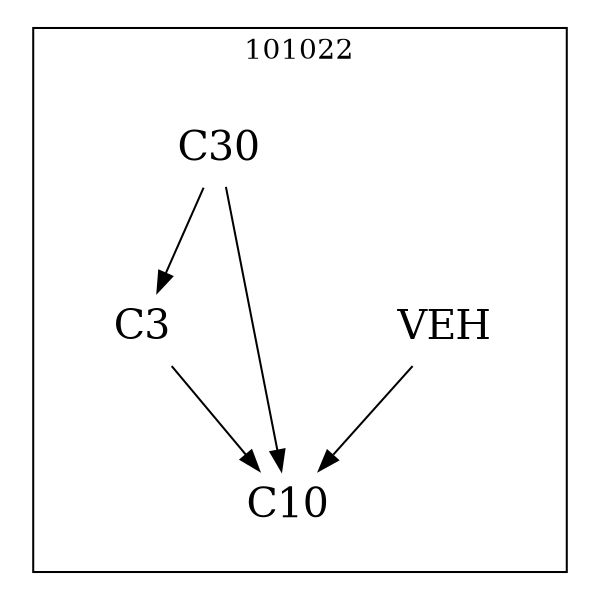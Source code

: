 strict digraph DAGS {
	size = "4,4!" ; ratio ="fill"; subgraph cluster_0{
			labeldoc = "t";
			label = "101022";node	[label= VEH, shape = plaintext, fontsize=20] VEH;node	[label= C3, shape = plaintext, fontsize=20] C3;node	[label= C10, shape = plaintext, fontsize=20] C10;node	[label= C30, shape = plaintext, fontsize=20] C30;
VEH->C10;
C3->C10;
C30->C3;
C30->C10;
	}}